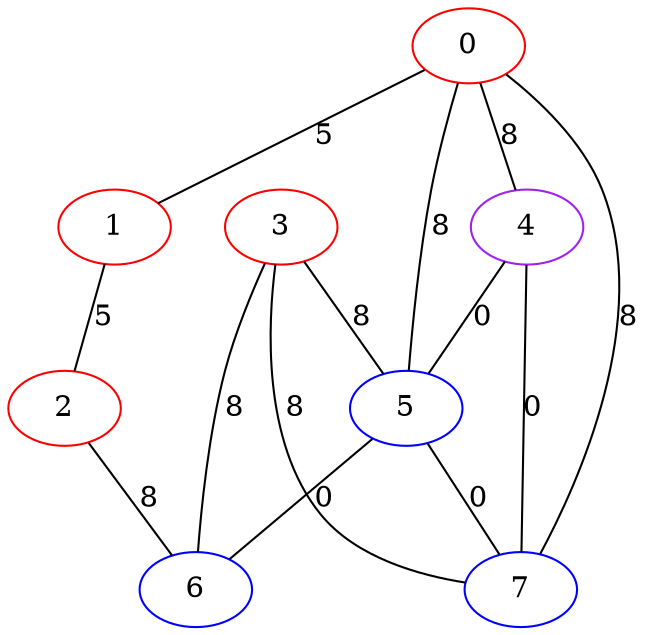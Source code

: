 graph "" {
0 [color=red, weight=1];
1 [color=red, weight=1];
2 [color=red, weight=1];
3 [color=red, weight=1];
4 [color=purple, weight=4];
5 [color=blue, weight=3];
6 [color=blue, weight=3];
7 [color=blue, weight=3];
0 -- 1  [key=0, label=5];
0 -- 4  [key=0, label=8];
0 -- 5  [key=0, label=8];
0 -- 7  [key=0, label=8];
1 -- 2  [key=0, label=5];
2 -- 6  [key=0, label=8];
3 -- 5  [key=0, label=8];
3 -- 6  [key=0, label=8];
3 -- 7  [key=0, label=8];
4 -- 5  [key=0, label=0];
4 -- 7  [key=0, label=0];
5 -- 6  [key=0, label=0];
5 -- 7  [key=0, label=0];
}
